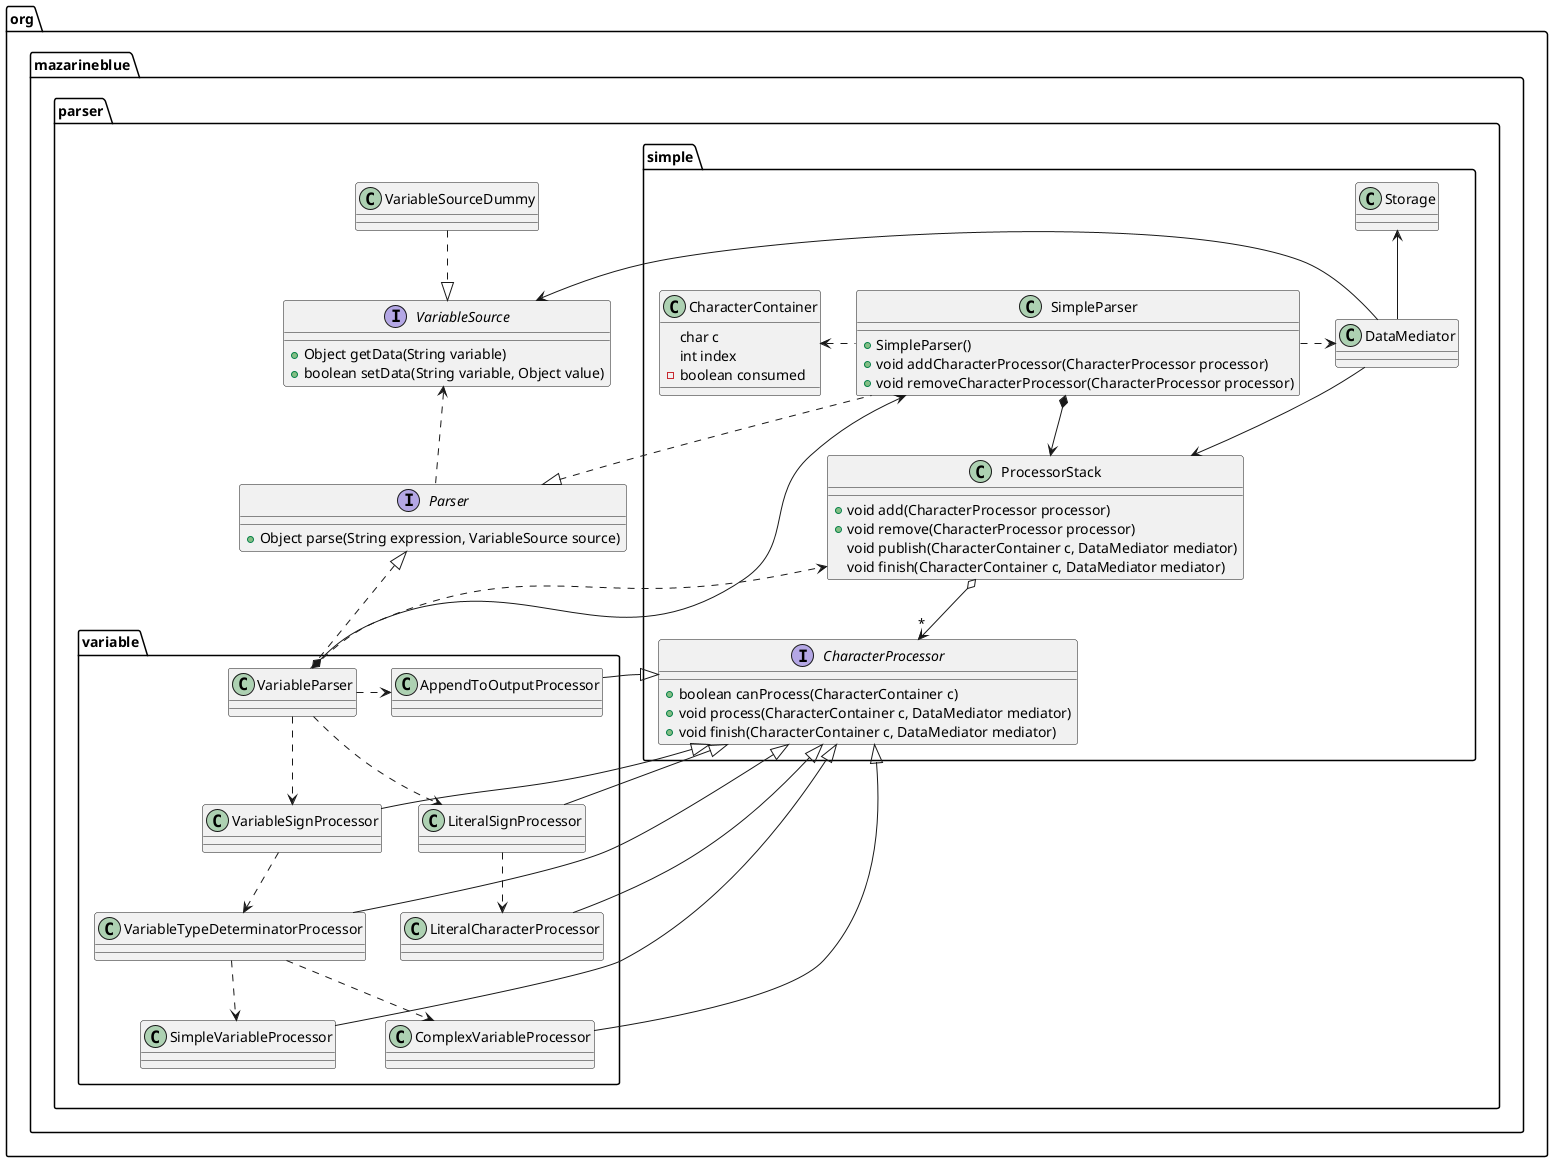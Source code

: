 @startuml
interface org.mazarineblue.parser.Parser {
    +Object parse(String expression, VariableSource source)
}
interface org.mazarineblue.parser.VariableSource {
    +Object getData(String variable)
    +boolean setData(String variable, Object value)
}
interface org.mazarineblue.parser.simple.CharacterProcessor {
    +boolean canProcess(CharacterContainer c)
    +void process(CharacterContainer c, DataMediator mediator)
    +void finish(CharacterContainer c, DataMediator mediator)
}
class org.mazarineblue.parser.simple.SimpleParser {
    +SimpleParser()
    +void addCharacterProcessor(CharacterProcessor processor)
    +void removeCharacterProcessor(CharacterProcessor processor)
}
class org.mazarineblue.parser.simple.ProcessorStack {
    +void add(CharacterProcessor processor)
    +void remove(CharacterProcessor processor)
    void publish(CharacterContainer c, DataMediator mediator)
    void finish(CharacterContainer c, DataMediator mediator)
}
class org.mazarineblue.parser.simple.CharacterContainer {
    char c
    int index
    -boolean consumed
}

org.mazarineblue.parser.VariableSource <.. org.mazarineblue.parser.Parser
org.mazarineblue.parser.VariableSourceDummy ..|> org.mazarineblue.parser.VariableSource


org.mazarineblue.parser.Parser <|.. org.mazarineblue.parser.simple.SimpleParser
org.mazarineblue.parser.simple.SimpleParser .> org.mazarineblue.parser.simple.DataMediator
org.mazarineblue.parser.simple.CharacterContainer <. org.mazarineblue.parser.simple.SimpleParser
org.mazarineblue.parser.simple.Storage <-- org.mazarineblue.parser.simple.DataMediator
org.mazarineblue.parser.simple.DataMediator --> org.mazarineblue.parser.VariableSource
org.mazarineblue.parser.simple.DataMediator --> org.mazarineblue.parser.simple.ProcessorStack

org.mazarineblue.parser.simple.SimpleParser *--> org.mazarineblue.parser.simple.ProcessorStack
org.mazarineblue.parser.simple.ProcessorStack o--> "*" org.mazarineblue.parser.simple.CharacterProcessor


org.mazarineblue.parser.Parser <|.. org.mazarineblue.parser.variable.VariableParser
org.mazarineblue.parser.variable.VariableParser *--> org.mazarineblue.parser.simple.SimpleParser

org.mazarineblue.parser.variable.VariableParser ..> org.mazarineblue.parser.simple.ProcessorStack
org.mazarineblue.parser.variable.VariableParser .> org.mazarineblue.parser.variable.AppendToOutputProcessor
org.mazarineblue.parser.variable.VariableParser ..> org.mazarineblue.parser.variable.VariableSignProcessor
org.mazarineblue.parser.variable.VariableParser ..> org.mazarineblue.parser.variable.LiteralSignProcessor
org.mazarineblue.parser.variable.LiteralSignProcessor ..> org.mazarineblue.parser.variable.LiteralCharacterProcessor
org.mazarineblue.parser.variable.VariableSignProcessor ..> org.mazarineblue.parser.variable.VariableTypeDeterminatorProcessor
org.mazarineblue.parser.variable.VariableTypeDeterminatorProcessor ..> org.mazarineblue.parser.variable.SimpleVariableProcessor
org.mazarineblue.parser.variable.VariableTypeDeterminatorProcessor ..> org.mazarineblue.parser.variable.ComplexVariableProcessor

org.mazarineblue.parser.simple.CharacterProcessor <|-- org.mazarineblue.parser.variable.AppendToOutputProcessor
org.mazarineblue.parser.simple.CharacterProcessor <|-- org.mazarineblue.parser.variable.LiteralSignProcessor
org.mazarineblue.parser.simple.CharacterProcessor <|-- org.mazarineblue.parser.variable.VariableTypeDeterminatorProcessor
org.mazarineblue.parser.simple.CharacterProcessor <|-- org.mazarineblue.parser.variable.LiteralCharacterProcessor
org.mazarineblue.parser.simple.CharacterProcessor <|-- org.mazarineblue.parser.variable.VariableSignProcessor
org.mazarineblue.parser.simple.CharacterProcessor <|-- org.mazarineblue.parser.variable.SimpleVariableProcessor
org.mazarineblue.parser.simple.CharacterProcessor <|-- org.mazarineblue.parser.variable.ComplexVariableProcessor
@enduml
